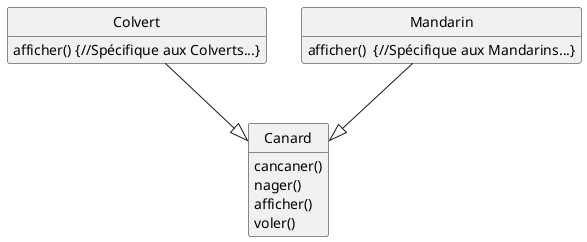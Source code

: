 @startuml

'-----------------------------------
' UML concepts illustrated
' JMB 2014
'-----------------------------------

hide circle
hide empty members
hide empty methods


class Canard {
cancaner()
nager()
afficher()
voler()
}

class Colvert {
afficher() {//Spécifique aux Colverts...}
}

class Mandarin {
afficher()  {//Spécifique aux Mandarins...}
}

Colvert --|> Canard
Mandarin --|> Canard

@enduml
